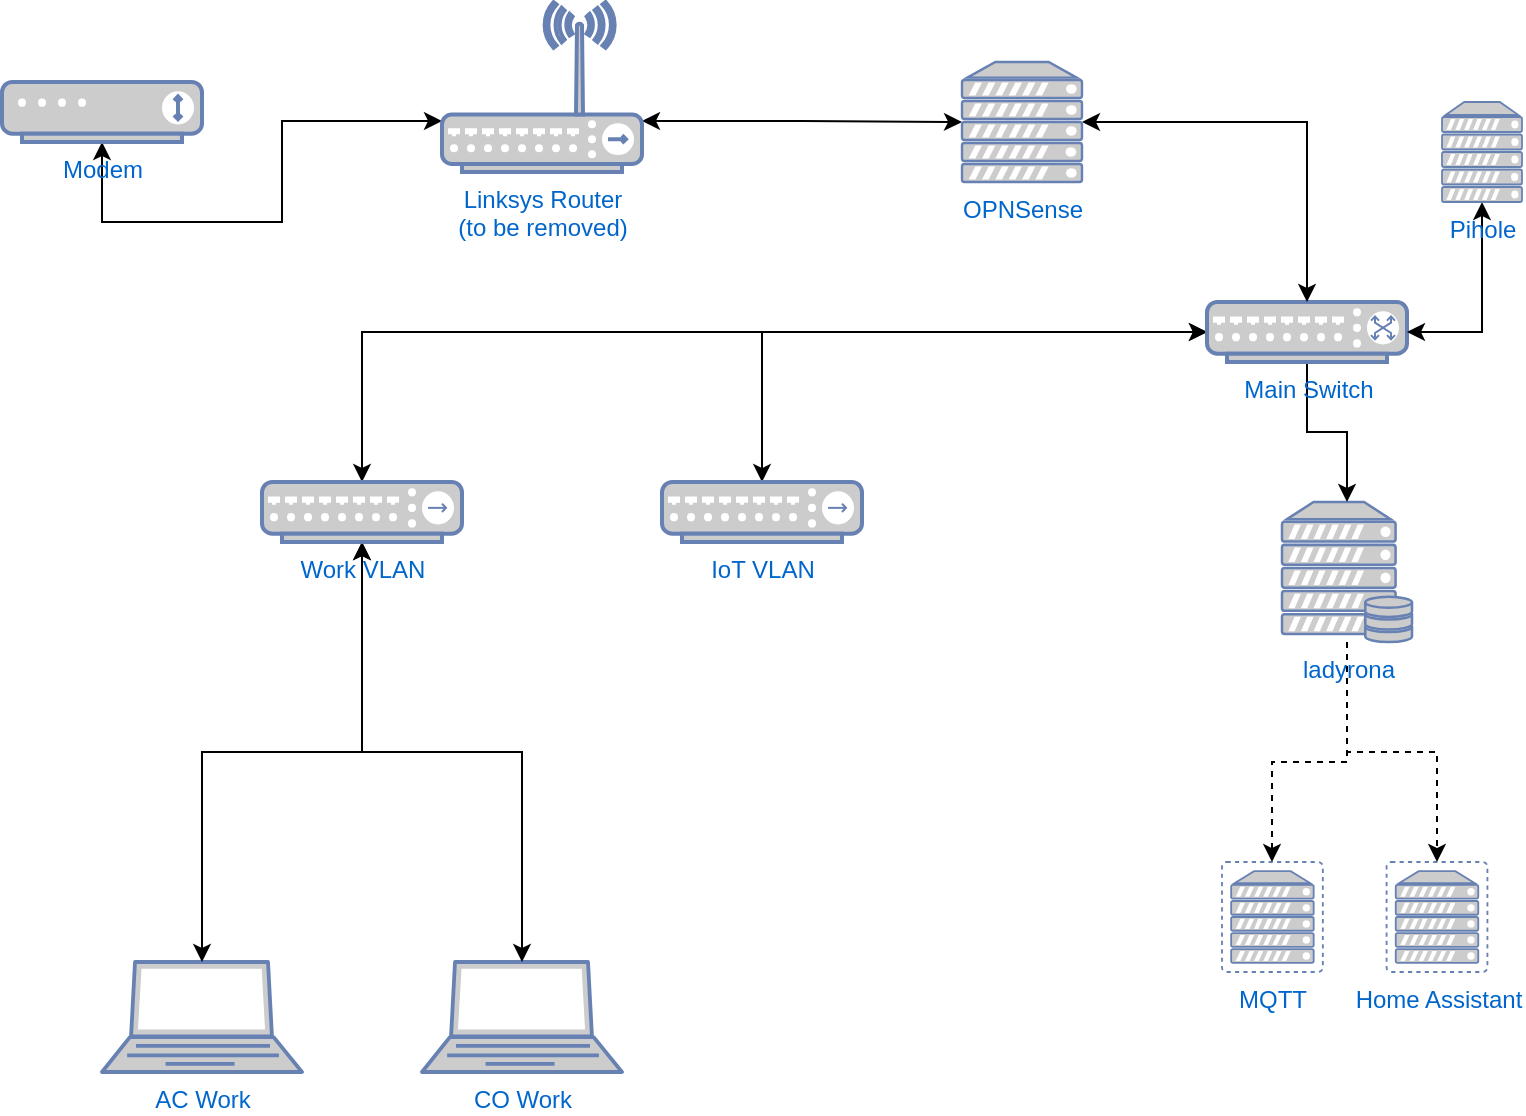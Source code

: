 <mxfile version="17.4.4" type="github">
  <diagram id="1YSOgjtAHu8lS44mb7FD" name="Page-1">
    <mxGraphModel dx="946" dy="597" grid="1" gridSize="10" guides="1" tooltips="1" connect="1" arrows="1" fold="1" page="1" pageScale="1" pageWidth="900" pageHeight="1600" math="0" shadow="0">
      <root>
        <mxCell id="0" />
        <mxCell id="1" parent="0" />
        <mxCell id="dhVkkxzpI1AI_c7C-dmG-5" style="edgeStyle=orthogonalEdgeStyle;rounded=0;orthogonalLoop=1;jettySize=auto;html=1;entryX=0;entryY=0.7;entryDx=0;entryDy=0;entryPerimeter=0;startArrow=classic;startFill=1;" edge="1" parent="1" source="hc0SCKD6t5G1tuEiW9C8-5" target="hc0SCKD6t5G1tuEiW9C8-11">
          <mxGeometry relative="1" as="geometry">
            <mxPoint x="320" y="130" as="targetPoint" />
            <Array as="points">
              <mxPoint x="110" y="120" />
              <mxPoint x="200" y="120" />
              <mxPoint x="200" y="70" />
            </Array>
          </mxGeometry>
        </mxCell>
        <mxCell id="hc0SCKD6t5G1tuEiW9C8-5" value="Modem" style="fontColor=#0066CC;verticalAlign=top;verticalLabelPosition=bottom;labelPosition=center;align=center;html=1;outlineConnect=0;fillColor=#CCCCCC;strokeColor=#6881B3;gradientColor=none;gradientDirection=north;strokeWidth=2;shape=mxgraph.networks.modem;" parent="1" vertex="1">
          <mxGeometry x="60" y="50" width="100" height="30" as="geometry" />
        </mxCell>
        <mxCell id="hc0SCKD6t5G1tuEiW9C8-6" value="AC Work" style="fontColor=#0066CC;verticalAlign=top;verticalLabelPosition=bottom;labelPosition=center;align=center;html=1;outlineConnect=0;fillColor=#CCCCCC;strokeColor=#6881B3;gradientColor=none;gradientDirection=north;strokeWidth=2;shape=mxgraph.networks.laptop;" parent="1" vertex="1">
          <mxGeometry x="110" y="490" width="100" height="55" as="geometry" />
        </mxCell>
        <mxCell id="hc0SCKD6t5G1tuEiW9C8-7" value="CO Work" style="fontColor=#0066CC;verticalAlign=top;verticalLabelPosition=bottom;labelPosition=center;align=center;html=1;outlineConnect=0;fillColor=#CCCCCC;strokeColor=#6881B3;gradientColor=none;gradientDirection=north;strokeWidth=2;shape=mxgraph.networks.laptop;" parent="1" vertex="1">
          <mxGeometry x="270" y="490" width="100" height="55" as="geometry" />
        </mxCell>
        <mxCell id="hc0SCKD6t5G1tuEiW9C8-8" value="MQTT" style="fontColor=#0066CC;verticalAlign=top;verticalLabelPosition=bottom;labelPosition=center;align=center;html=1;outlineConnect=0;fillColor=#CCCCCC;strokeColor=#6881B3;gradientColor=none;gradientDirection=north;strokeWidth=2;shape=mxgraph.networks.virtual_server;" parent="1" vertex="1">
          <mxGeometry x="670" y="440" width="50.42" height="55" as="geometry" />
        </mxCell>
        <mxCell id="hc0SCKD6t5G1tuEiW9C8-9" value="Home Assistant" style="fontColor=#0066CC;verticalAlign=top;verticalLabelPosition=bottom;labelPosition=center;align=center;html=1;outlineConnect=0;fillColor=#CCCCCC;strokeColor=#6881B3;gradientColor=none;gradientDirection=north;strokeWidth=2;shape=mxgraph.networks.virtual_server;" parent="1" vertex="1">
          <mxGeometry x="752.29" y="440" width="50.42" height="55" as="geometry" />
        </mxCell>
        <mxCell id="KFdVDk0zgNlEz9jAVwxf-3" value="" style="edgeStyle=orthogonalEdgeStyle;rounded=0;orthogonalLoop=1;jettySize=auto;html=1;dashed=1;" parent="1" source="hc0SCKD6t5G1tuEiW9C8-10" target="hc0SCKD6t5G1tuEiW9C8-9" edge="1">
          <mxGeometry relative="1" as="geometry" />
        </mxCell>
        <mxCell id="dhVkkxzpI1AI_c7C-dmG-1" style="edgeStyle=orthogonalEdgeStyle;rounded=0;orthogonalLoop=1;jettySize=auto;html=1;dashed=1;" edge="1" parent="1" source="hc0SCKD6t5G1tuEiW9C8-10" target="hc0SCKD6t5G1tuEiW9C8-8">
          <mxGeometry relative="1" as="geometry">
            <Array as="points">
              <mxPoint x="733" y="390" />
              <mxPoint x="695" y="390" />
            </Array>
          </mxGeometry>
        </mxCell>
        <mxCell id="hc0SCKD6t5G1tuEiW9C8-10" value="ladyrona&lt;br&gt;" style="fontColor=#0066CC;verticalAlign=top;verticalLabelPosition=bottom;labelPosition=center;align=center;html=1;outlineConnect=0;fillColor=#CCCCCC;strokeColor=#6881B3;gradientColor=none;gradientDirection=north;strokeWidth=2;shape=mxgraph.networks.server_storage;" parent="1" vertex="1">
          <mxGeometry x="700" y="260" width="65" height="70" as="geometry" />
        </mxCell>
        <mxCell id="dhVkkxzpI1AI_c7C-dmG-6" style="edgeStyle=orthogonalEdgeStyle;rounded=0;orthogonalLoop=1;jettySize=auto;html=1;exitX=1;exitY=0.7;exitDx=0;exitDy=0;exitPerimeter=0;startArrow=classic;startFill=1;" edge="1" parent="1" source="hc0SCKD6t5G1tuEiW9C8-11" target="dhVkkxzpI1AI_c7C-dmG-11">
          <mxGeometry relative="1" as="geometry" />
        </mxCell>
        <mxCell id="hc0SCKD6t5G1tuEiW9C8-11" value="Linksys Router &lt;br&gt;(to be removed)" style="fontColor=#0066CC;verticalAlign=top;verticalLabelPosition=bottom;labelPosition=center;align=center;html=1;outlineConnect=0;fillColor=#CCCCCC;strokeColor=#6881B3;gradientColor=none;gradientDirection=north;strokeWidth=2;shape=mxgraph.networks.wireless_hub;" parent="1" vertex="1">
          <mxGeometry x="280" y="10" width="100" height="85" as="geometry" />
        </mxCell>
        <mxCell id="dhVkkxzpI1AI_c7C-dmG-4" style="edgeStyle=orthogonalEdgeStyle;rounded=0;orthogonalLoop=1;jettySize=auto;html=1;exitX=0.5;exitY=1;exitDx=0;exitDy=0;exitPerimeter=0;entryX=0.5;entryY=0;entryDx=0;entryDy=0;entryPerimeter=0;startArrow=classic;startFill=1;" edge="1" parent="1" source="dhVkkxzpI1AI_c7C-dmG-15" target="hc0SCKD6t5G1tuEiW9C8-6">
          <mxGeometry relative="1" as="geometry" />
        </mxCell>
        <mxCell id="dhVkkxzpI1AI_c7C-dmG-7" style="edgeStyle=orthogonalEdgeStyle;rounded=0;orthogonalLoop=1;jettySize=auto;html=1;exitX=0.5;exitY=1;exitDx=0;exitDy=0;exitPerimeter=0;" edge="1" parent="1" source="dhVkkxzpI1AI_c7C-dmG-2" target="hc0SCKD6t5G1tuEiW9C8-10">
          <mxGeometry relative="1" as="geometry" />
        </mxCell>
        <mxCell id="dhVkkxzpI1AI_c7C-dmG-19" style="edgeStyle=orthogonalEdgeStyle;rounded=0;orthogonalLoop=1;jettySize=auto;html=1;exitX=0;exitY=0.5;exitDx=0;exitDy=0;exitPerimeter=0;startArrow=classic;startFill=1;strokeColor=default;" edge="1" parent="1" source="dhVkkxzpI1AI_c7C-dmG-2" target="dhVkkxzpI1AI_c7C-dmG-15">
          <mxGeometry relative="1" as="geometry" />
        </mxCell>
        <mxCell id="dhVkkxzpI1AI_c7C-dmG-20" style="edgeStyle=orthogonalEdgeStyle;rounded=0;orthogonalLoop=1;jettySize=auto;html=1;startArrow=classic;startFill=1;strokeColor=default;" edge="1" parent="1" source="dhVkkxzpI1AI_c7C-dmG-2" target="dhVkkxzpI1AI_c7C-dmG-18">
          <mxGeometry relative="1" as="geometry" />
        </mxCell>
        <mxCell id="dhVkkxzpI1AI_c7C-dmG-2" value="Main Switch" style="fontColor=#0066CC;verticalAlign=top;verticalLabelPosition=bottom;labelPosition=center;align=center;html=1;outlineConnect=0;fillColor=#CCCCCC;strokeColor=#6881B3;gradientColor=none;gradientDirection=north;strokeWidth=2;shape=mxgraph.networks.switch;" vertex="1" parent="1">
          <mxGeometry x="662.5" y="160" width="100" height="30" as="geometry" />
        </mxCell>
        <mxCell id="dhVkkxzpI1AI_c7C-dmG-9" style="edgeStyle=orthogonalEdgeStyle;rounded=0;orthogonalLoop=1;jettySize=auto;html=1;entryX=1;entryY=0.5;entryDx=0;entryDy=0;entryPerimeter=0;exitX=0.5;exitY=1;exitDx=0;exitDy=0;exitPerimeter=0;strokeColor=default;startArrow=classic;startFill=1;" edge="1" parent="1" source="dhVkkxzpI1AI_c7C-dmG-8" target="dhVkkxzpI1AI_c7C-dmG-2">
          <mxGeometry relative="1" as="geometry" />
        </mxCell>
        <mxCell id="dhVkkxzpI1AI_c7C-dmG-8" value="Pihole" style="fontColor=#0066CC;verticalAlign=top;verticalLabelPosition=bottom;labelPosition=center;align=center;html=1;outlineConnect=0;fillColor=#CCCCCC;strokeColor=#6881B3;gradientColor=none;gradientDirection=north;strokeWidth=2;shape=mxgraph.networks.server;" vertex="1" parent="1">
          <mxGeometry x="780" y="60" width="40" height="50" as="geometry" />
        </mxCell>
        <mxCell id="dhVkkxzpI1AI_c7C-dmG-12" style="edgeStyle=orthogonalEdgeStyle;rounded=0;orthogonalLoop=1;jettySize=auto;html=1;exitX=1;exitY=0.5;exitDx=0;exitDy=0;exitPerimeter=0;startArrow=classic;startFill=1;" edge="1" parent="1" source="dhVkkxzpI1AI_c7C-dmG-11" target="dhVkkxzpI1AI_c7C-dmG-2">
          <mxGeometry relative="1" as="geometry" />
        </mxCell>
        <mxCell id="dhVkkxzpI1AI_c7C-dmG-11" value="OPNSense" style="fontColor=#0066CC;verticalAlign=top;verticalLabelPosition=bottom;labelPosition=center;align=center;html=1;outlineConnect=0;fillColor=#CCCCCC;strokeColor=#6881B3;gradientColor=none;gradientDirection=north;strokeWidth=2;shape=mxgraph.networks.server;" vertex="1" parent="1">
          <mxGeometry x="540" y="40" width="60" height="60" as="geometry" />
        </mxCell>
        <mxCell id="dhVkkxzpI1AI_c7C-dmG-16" style="edgeStyle=orthogonalEdgeStyle;rounded=0;orthogonalLoop=1;jettySize=auto;html=1;entryX=0.5;entryY=0;entryDx=0;entryDy=0;entryPerimeter=0;startArrow=classic;startFill=1;strokeColor=default;" edge="1" parent="1" source="dhVkkxzpI1AI_c7C-dmG-15" target="hc0SCKD6t5G1tuEiW9C8-7">
          <mxGeometry relative="1" as="geometry" />
        </mxCell>
        <mxCell id="dhVkkxzpI1AI_c7C-dmG-15" value="Work VLAN" style="fontColor=#0066CC;verticalAlign=top;verticalLabelPosition=bottom;labelPosition=center;align=center;html=1;outlineConnect=0;fillColor=#CCCCCC;strokeColor=#6881B3;gradientColor=none;gradientDirection=north;strokeWidth=2;shape=mxgraph.networks.hub;" vertex="1" parent="1">
          <mxGeometry x="190" y="250" width="100" height="30" as="geometry" />
        </mxCell>
        <mxCell id="dhVkkxzpI1AI_c7C-dmG-18" value="IoT VLAN" style="fontColor=#0066CC;verticalAlign=top;verticalLabelPosition=bottom;labelPosition=center;align=center;html=1;outlineConnect=0;fillColor=#CCCCCC;strokeColor=#6881B3;gradientColor=none;gradientDirection=north;strokeWidth=2;shape=mxgraph.networks.hub;" vertex="1" parent="1">
          <mxGeometry x="390" y="250" width="100" height="30" as="geometry" />
        </mxCell>
      </root>
    </mxGraphModel>
  </diagram>
</mxfile>
